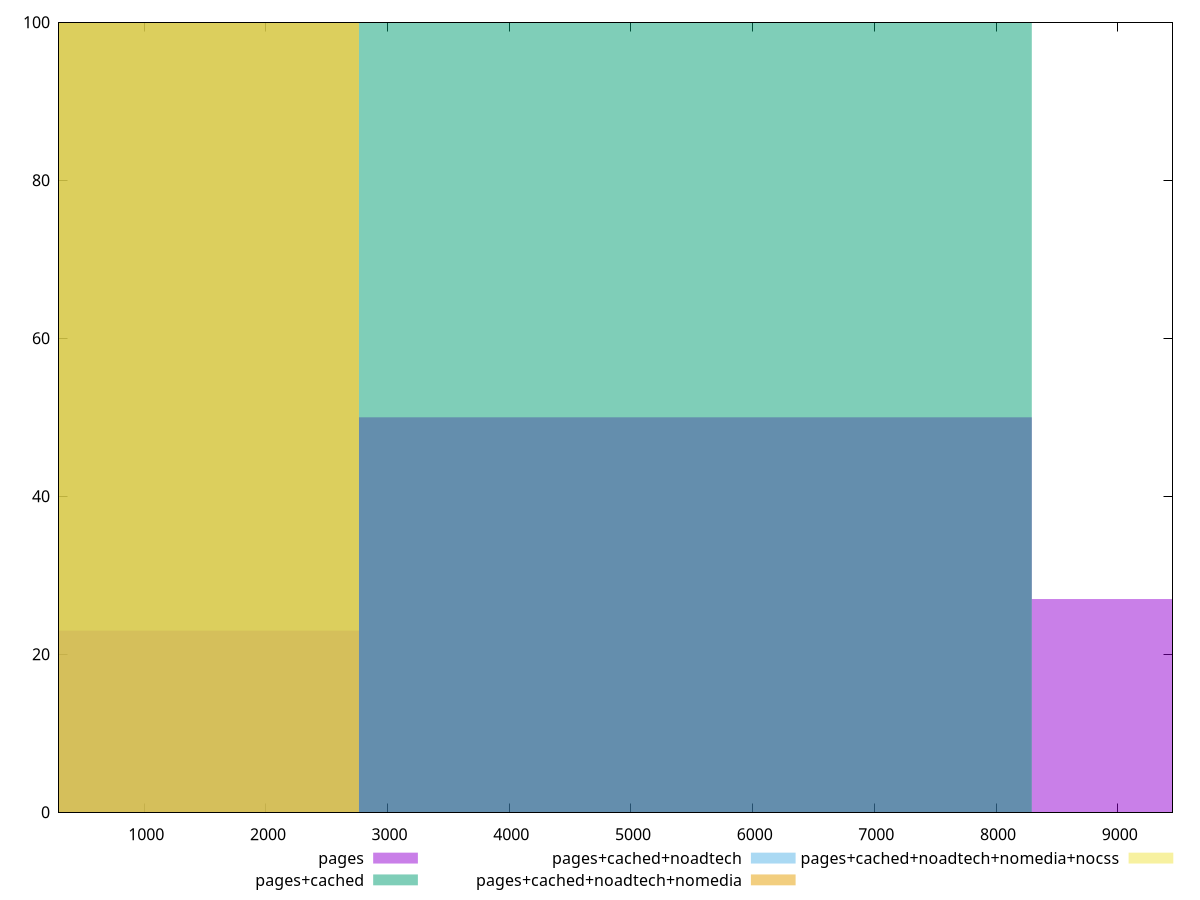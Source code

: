 reset

$pages <<EOF
11058.293700683987 27
0 23
5529.146850341994 50
EOF

$pagesCached <<EOF
5529.146850341994 100
EOF

$pagesCachedNoadtech <<EOF
0 100
EOF

$pagesCachedNoadtechNomedia <<EOF
0 100
EOF

$pagesCachedNoadtechNomediaNocss <<EOF
0 100
EOF

set key outside below
set boxwidth 5529.146850341994
set xrange [300:9450]
set yrange [0:100]
set trange [0:100]
set style fill transparent solid 0.5 noborder
set terminal svg size 640, 530 enhanced background rgb 'white'
set output "report_00021_2021-02-20T09:16:39.615Z/uses-text-compression/comparison/histogram/all_raw.svg"

plot $pages title "pages" with boxes, \
     $pagesCached title "pages+cached" with boxes, \
     $pagesCachedNoadtech title "pages+cached+noadtech" with boxes, \
     $pagesCachedNoadtechNomedia title "pages+cached+noadtech+nomedia" with boxes, \
     $pagesCachedNoadtechNomediaNocss title "pages+cached+noadtech+nomedia+nocss" with boxes

reset
